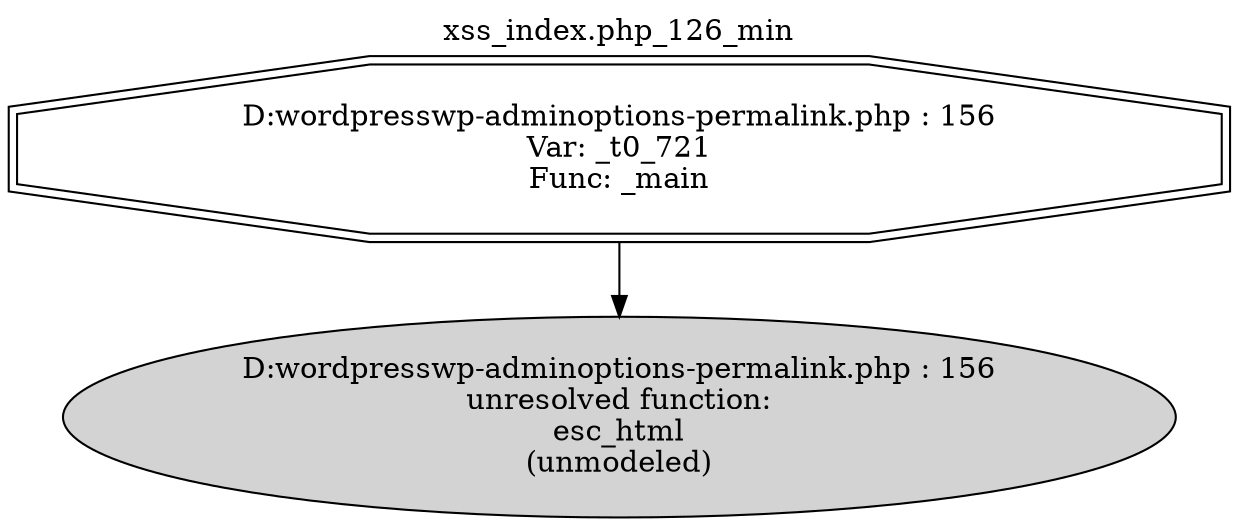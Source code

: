 digraph cfg {
  label="xss_index.php_126_min";
  labelloc=t;
  n1 [shape=doubleoctagon, label="D:\wordpress\wp-admin\options-permalink.php : 156\nVar: _t0_721\nFunc: _main\n"];
  n2 [shape=ellipse, label="D:\wordpress\wp-admin\options-permalink.php : 156\nunresolved function:\nesc_html\n(unmodeled)\n",style=filled];
  n1 -> n2;
}
